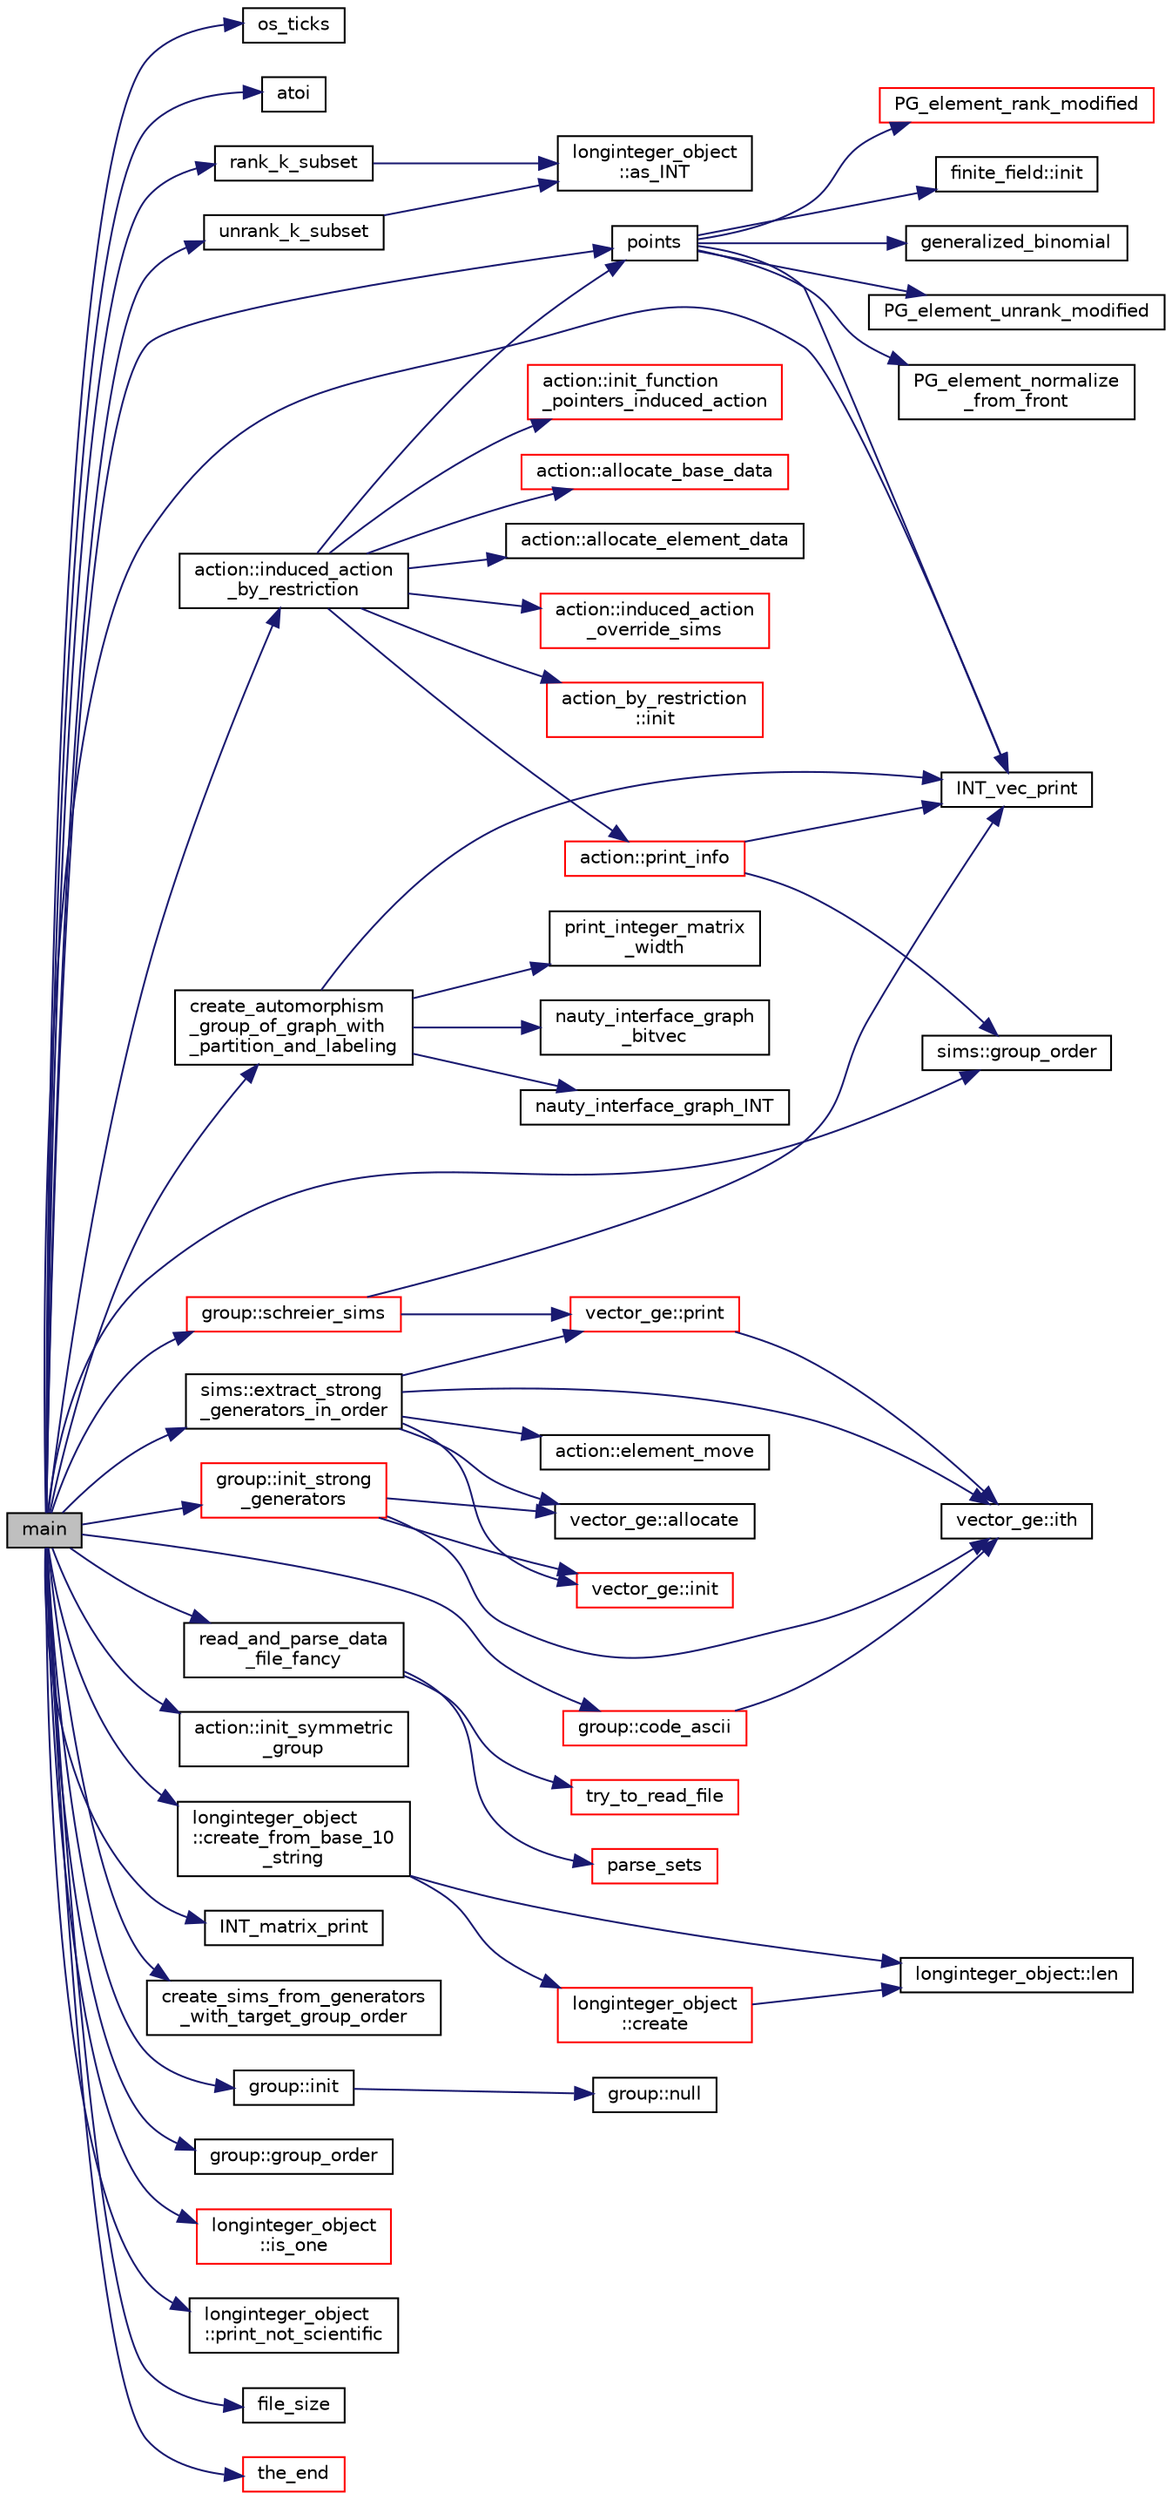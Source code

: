 digraph "main"
{
  edge [fontname="Helvetica",fontsize="10",labelfontname="Helvetica",labelfontsize="10"];
  node [fontname="Helvetica",fontsize="10",shape=record];
  rankdir="LR";
  Node0 [label="main",height=0.2,width=0.4,color="black", fillcolor="grey75", style="filled", fontcolor="black"];
  Node0 -> Node1 [color="midnightblue",fontsize="10",style="solid",fontname="Helvetica"];
  Node1 [label="os_ticks",height=0.2,width=0.4,color="black", fillcolor="white", style="filled",URL="$d5/db4/io__and__os_8h.html#a3da6d2b09e35d569adb7101dffcb5224"];
  Node0 -> Node2 [color="midnightblue",fontsize="10",style="solid",fontname="Helvetica"];
  Node2 [label="atoi",height=0.2,width=0.4,color="black", fillcolor="white", style="filled",URL="$d9/d60/discreta_8h.html#ad0ac71cbcb495289e474437d6b7d7fac"];
  Node0 -> Node3 [color="midnightblue",fontsize="10",style="solid",fontname="Helvetica"];
  Node3 [label="rank_k_subset",height=0.2,width=0.4,color="black", fillcolor="white", style="filled",URL="$d2/d7c/combinatorics_8_c.html#a8ec9127fb82ee9dfa337c897c7060a57"];
  Node3 -> Node4 [color="midnightblue",fontsize="10",style="solid",fontname="Helvetica"];
  Node4 [label="longinteger_object\l::as_INT",height=0.2,width=0.4,color="black", fillcolor="white", style="filled",URL="$dd/d7e/classlonginteger__object.html#afb992d4679a6741acc63c8bcba27971e"];
  Node0 -> Node5 [color="midnightblue",fontsize="10",style="solid",fontname="Helvetica"];
  Node5 [label="INT_vec_print",height=0.2,width=0.4,color="black", fillcolor="white", style="filled",URL="$df/dbf/sajeeb_8_c.html#a79a5901af0b47dd0d694109543c027fe"];
  Node0 -> Node6 [color="midnightblue",fontsize="10",style="solid",fontname="Helvetica"];
  Node6 [label="unrank_k_subset",height=0.2,width=0.4,color="black", fillcolor="white", style="filled",URL="$d2/d7c/combinatorics_8_c.html#a709dbec12f4da5bb02b9352d45a2c77d"];
  Node6 -> Node4 [color="midnightblue",fontsize="10",style="solid",fontname="Helvetica"];
  Node0 -> Node7 [color="midnightblue",fontsize="10",style="solid",fontname="Helvetica"];
  Node7 [label="points",height=0.2,width=0.4,color="black", fillcolor="white", style="filled",URL="$d7/d83/points_8_c.html#a8a498513b4415e1a4628a70fb6b26817"];
  Node7 -> Node8 [color="midnightblue",fontsize="10",style="solid",fontname="Helvetica"];
  Node8 [label="finite_field::init",height=0.2,width=0.4,color="black", fillcolor="white", style="filled",URL="$df/d5a/classfinite__field.html#a13e75e8165b27464935b50368ee8313c"];
  Node7 -> Node9 [color="midnightblue",fontsize="10",style="solid",fontname="Helvetica"];
  Node9 [label="generalized_binomial",height=0.2,width=0.4,color="black", fillcolor="white", style="filled",URL="$d2/d7c/combinatorics_8_c.html#a24762dc22e45175d18ec1ec1d2556ae8"];
  Node7 -> Node10 [color="midnightblue",fontsize="10",style="solid",fontname="Helvetica"];
  Node10 [label="PG_element_unrank_modified",height=0.2,width=0.4,color="black", fillcolor="white", style="filled",URL="$d4/d67/geometry_8h.html#a83ae9b605d496f6a90345303f6efae64"];
  Node7 -> Node5 [color="midnightblue",fontsize="10",style="solid",fontname="Helvetica"];
  Node7 -> Node11 [color="midnightblue",fontsize="10",style="solid",fontname="Helvetica"];
  Node11 [label="PG_element_normalize\l_from_front",height=0.2,width=0.4,color="black", fillcolor="white", style="filled",URL="$d4/d67/geometry_8h.html#af675caf5f9975573455c8d93cb56bf95"];
  Node7 -> Node12 [color="midnightblue",fontsize="10",style="solid",fontname="Helvetica"];
  Node12 [label="PG_element_rank_modified",height=0.2,width=0.4,color="red", fillcolor="white", style="filled",URL="$d4/d67/geometry_8h.html#a9cd1a8bf5b88a038e33862f6c2c3dd36"];
  Node0 -> Node14 [color="midnightblue",fontsize="10",style="solid",fontname="Helvetica"];
  Node14 [label="read_and_parse_data\l_file_fancy",height=0.2,width=0.4,color="black", fillcolor="white", style="filled",URL="$d5/db4/io__and__os_8h.html#aeb8585c8a2e92cfdfbe73d8995800de8"];
  Node14 -> Node15 [color="midnightblue",fontsize="10",style="solid",fontname="Helvetica"];
  Node15 [label="try_to_read_file",height=0.2,width=0.4,color="red", fillcolor="white", style="filled",URL="$d4/d74/util_8_c.html#a1097b6ad7e39d3771b7e6a2fcb9326e9"];
  Node14 -> Node19 [color="midnightblue",fontsize="10",style="solid",fontname="Helvetica"];
  Node19 [label="parse_sets",height=0.2,width=0.4,color="red", fillcolor="white", style="filled",URL="$d4/d74/util_8_c.html#a1612628db54b7daaa67b440f2343b240"];
  Node0 -> Node22 [color="midnightblue",fontsize="10",style="solid",fontname="Helvetica"];
  Node22 [label="action::init_symmetric\l_group",height=0.2,width=0.4,color="black", fillcolor="white", style="filled",URL="$d2/d86/classaction.html#ac6d0d7bdfba9eb39febe3c2f0bd38281"];
  Node0 -> Node23 [color="midnightblue",fontsize="10",style="solid",fontname="Helvetica"];
  Node23 [label="longinteger_object\l::create_from_base_10\l_string",height=0.2,width=0.4,color="black", fillcolor="white", style="filled",URL="$dd/d7e/classlonginteger__object.html#a150fd7670370aa1e497d07a9b5038d09"];
  Node23 -> Node24 [color="midnightblue",fontsize="10",style="solid",fontname="Helvetica"];
  Node24 [label="longinteger_object::len",height=0.2,width=0.4,color="black", fillcolor="white", style="filled",URL="$dd/d7e/classlonginteger__object.html#a0bfeae35be8a6fd44ed7f76413596ab1"];
  Node23 -> Node25 [color="midnightblue",fontsize="10",style="solid",fontname="Helvetica"];
  Node25 [label="longinteger_object\l::create",height=0.2,width=0.4,color="red", fillcolor="white", style="filled",URL="$dd/d7e/classlonginteger__object.html#a95d2eebc60849c3963a49298b1f498c2"];
  Node25 -> Node24 [color="midnightblue",fontsize="10",style="solid",fontname="Helvetica"];
  Node0 -> Node30 [color="midnightblue",fontsize="10",style="solid",fontname="Helvetica"];
  Node30 [label="INT_matrix_print",height=0.2,width=0.4,color="black", fillcolor="white", style="filled",URL="$d5/db4/io__and__os_8h.html#afd4180a24bef3a2b584668a4eaf607ff"];
  Node0 -> Node31 [color="midnightblue",fontsize="10",style="solid",fontname="Helvetica"];
  Node31 [label="create_automorphism\l_group_of_graph_with\l_partition_and_labeling",height=0.2,width=0.4,color="black", fillcolor="white", style="filled",URL="$d5/d90/action__global_8_c.html#a053822b1b3dac057bedfa4b69c842962"];
  Node31 -> Node32 [color="midnightblue",fontsize="10",style="solid",fontname="Helvetica"];
  Node32 [label="nauty_interface_graph\l_bitvec",height=0.2,width=0.4,color="black", fillcolor="white", style="filled",URL="$d5/de6/graph__theory__nauty_8h.html#abe4281e898698702cba0d232e28739d9"];
  Node31 -> Node33 [color="midnightblue",fontsize="10",style="solid",fontname="Helvetica"];
  Node33 [label="nauty_interface_graph_INT",height=0.2,width=0.4,color="black", fillcolor="white", style="filled",URL="$d5/de6/graph__theory__nauty_8h.html#a4e706766ff9e4a639f8dae923220b1fb"];
  Node31 -> Node5 [color="midnightblue",fontsize="10",style="solid",fontname="Helvetica"];
  Node31 -> Node34 [color="midnightblue",fontsize="10",style="solid",fontname="Helvetica"];
  Node34 [label="print_integer_matrix\l_width",height=0.2,width=0.4,color="black", fillcolor="white", style="filled",URL="$d5/db4/io__and__os_8h.html#aa78f3e73fc2179251bd15adbcc31573f"];
  Node0 -> Node35 [color="midnightblue",fontsize="10",style="solid",fontname="Helvetica"];
  Node35 [label="sims::group_order",height=0.2,width=0.4,color="black", fillcolor="white", style="filled",URL="$d9/df3/classsims.html#aa442445175656570fa35febbe790efad"];
  Node0 -> Node36 [color="midnightblue",fontsize="10",style="solid",fontname="Helvetica"];
  Node36 [label="action::induced_action\l_by_restriction",height=0.2,width=0.4,color="black", fillcolor="white", style="filled",URL="$d2/d86/classaction.html#a37c21f74a97c921d882a308370c06357"];
  Node36 -> Node37 [color="midnightblue",fontsize="10",style="solid",fontname="Helvetica"];
  Node37 [label="action::print_info",height=0.2,width=0.4,color="red", fillcolor="white", style="filled",URL="$d2/d86/classaction.html#a6f89e493e5c5a32e5c3b8963d438ce86"];
  Node37 -> Node5 [color="midnightblue",fontsize="10",style="solid",fontname="Helvetica"];
  Node37 -> Node35 [color="midnightblue",fontsize="10",style="solid",fontname="Helvetica"];
  Node36 -> Node40 [color="midnightblue",fontsize="10",style="solid",fontname="Helvetica"];
  Node40 [label="action_by_restriction\l::init",height=0.2,width=0.4,color="red", fillcolor="white", style="filled",URL="$d1/d7e/classaction__by__restriction.html#af98e88c513afe51527082f11aac571f8"];
  Node36 -> Node7 [color="midnightblue",fontsize="10",style="solid",fontname="Helvetica"];
  Node36 -> Node45 [color="midnightblue",fontsize="10",style="solid",fontname="Helvetica"];
  Node45 [label="action::init_function\l_pointers_induced_action",height=0.2,width=0.4,color="red", fillcolor="white", style="filled",URL="$d2/d86/classaction.html#a3b9287d084b24f7a3b9532a7589c58de"];
  Node36 -> Node486 [color="midnightblue",fontsize="10",style="solid",fontname="Helvetica"];
  Node486 [label="action::allocate_base_data",height=0.2,width=0.4,color="red", fillcolor="white", style="filled",URL="$d2/d86/classaction.html#a345fa8dfbb60c8a100ab4dd80a966b1b"];
  Node36 -> Node489 [color="midnightblue",fontsize="10",style="solid",fontname="Helvetica"];
  Node489 [label="action::allocate_element_data",height=0.2,width=0.4,color="black", fillcolor="white", style="filled",URL="$d2/d86/classaction.html#adc5f98db8315bfd17fcd2fbb437d8f60"];
  Node36 -> Node490 [color="midnightblue",fontsize="10",style="solid",fontname="Helvetica"];
  Node490 [label="action::induced_action\l_override_sims",height=0.2,width=0.4,color="red", fillcolor="white", style="filled",URL="$d2/d86/classaction.html#ac8cc7d4543f6ef75a04777bd82ca244b"];
  Node0 -> Node506 [color="midnightblue",fontsize="10",style="solid",fontname="Helvetica"];
  Node506 [label="sims::extract_strong\l_generators_in_order",height=0.2,width=0.4,color="black", fillcolor="white", style="filled",URL="$d9/df3/classsims.html#aeaf4ae6bb916342a66470730af69923a"];
  Node506 -> Node385 [color="midnightblue",fontsize="10",style="solid",fontname="Helvetica"];
  Node385 [label="vector_ge::init",height=0.2,width=0.4,color="red", fillcolor="white", style="filled",URL="$d4/d6e/classvector__ge.html#afe1d6befd1f1501e6be34afbaa9d30a8"];
  Node506 -> Node387 [color="midnightblue",fontsize="10",style="solid",fontname="Helvetica"];
  Node387 [label="vector_ge::allocate",height=0.2,width=0.4,color="black", fillcolor="white", style="filled",URL="$d4/d6e/classvector__ge.html#a35b062a9201b30f0a87bf87702d243ae"];
  Node506 -> Node58 [color="midnightblue",fontsize="10",style="solid",fontname="Helvetica"];
  Node58 [label="action::element_move",height=0.2,width=0.4,color="black", fillcolor="white", style="filled",URL="$d2/d86/classaction.html#a550947491bbb534d3d7951f50198a874"];
  Node506 -> Node55 [color="midnightblue",fontsize="10",style="solid",fontname="Helvetica"];
  Node55 [label="vector_ge::ith",height=0.2,width=0.4,color="black", fillcolor="white", style="filled",URL="$d4/d6e/classvector__ge.html#a1ff002e8b746a9beb119d57dcd4a15ff"];
  Node506 -> Node389 [color="midnightblue",fontsize="10",style="solid",fontname="Helvetica"];
  Node389 [label="vector_ge::print",height=0.2,width=0.4,color="red", fillcolor="white", style="filled",URL="$d4/d6e/classvector__ge.html#a0d260cce035c20b32d7989c50670aa8a"];
  Node389 -> Node55 [color="midnightblue",fontsize="10",style="solid",fontname="Helvetica"];
  Node0 -> Node507 [color="midnightblue",fontsize="10",style="solid",fontname="Helvetica"];
  Node507 [label="create_sims_from_generators\l_with_target_group_order",height=0.2,width=0.4,color="black", fillcolor="white", style="filled",URL="$d2/d3a/group__theory_8h.html#ad6f0d6c8d1993d509920e0e16dbfb2f2"];
  Node0 -> Node508 [color="midnightblue",fontsize="10",style="solid",fontname="Helvetica"];
  Node508 [label="group::init",height=0.2,width=0.4,color="black", fillcolor="white", style="filled",URL="$d1/db7/classgroup.html#a9f5de0500658e265332c7f62c0d3962d"];
  Node508 -> Node509 [color="midnightblue",fontsize="10",style="solid",fontname="Helvetica"];
  Node509 [label="group::null",height=0.2,width=0.4,color="black", fillcolor="white", style="filled",URL="$d1/db7/classgroup.html#a25f33ef4c9370d6cefa29b0c49f64a18"];
  Node0 -> Node510 [color="midnightblue",fontsize="10",style="solid",fontname="Helvetica"];
  Node510 [label="group::init_strong\l_generators",height=0.2,width=0.4,color="red", fillcolor="white", style="filled",URL="$d1/db7/classgroup.html#aca8ce81c001eb5871118ed21676f3519"];
  Node510 -> Node385 [color="midnightblue",fontsize="10",style="solid",fontname="Helvetica"];
  Node510 -> Node387 [color="midnightblue",fontsize="10",style="solid",fontname="Helvetica"];
  Node510 -> Node55 [color="midnightblue",fontsize="10",style="solid",fontname="Helvetica"];
  Node0 -> Node512 [color="midnightblue",fontsize="10",style="solid",fontname="Helvetica"];
  Node512 [label="group::schreier_sims",height=0.2,width=0.4,color="red", fillcolor="white", style="filled",URL="$d1/db7/classgroup.html#a224ed784f302897ca0c0e578446afa08"];
  Node512 -> Node389 [color="midnightblue",fontsize="10",style="solid",fontname="Helvetica"];
  Node512 -> Node5 [color="midnightblue",fontsize="10",style="solid",fontname="Helvetica"];
  Node0 -> Node519 [color="midnightblue",fontsize="10",style="solid",fontname="Helvetica"];
  Node519 [label="group::group_order",height=0.2,width=0.4,color="black", fillcolor="white", style="filled",URL="$d1/db7/classgroup.html#a2d70bcf6a1495e7fb8e16ba7dfadb725"];
  Node0 -> Node520 [color="midnightblue",fontsize="10",style="solid",fontname="Helvetica"];
  Node520 [label="longinteger_object\l::is_one",height=0.2,width=0.4,color="red", fillcolor="white", style="filled",URL="$dd/d7e/classlonginteger__object.html#adeab597c8bb66f36eb085f046d1df656"];
  Node0 -> Node522 [color="midnightblue",fontsize="10",style="solid",fontname="Helvetica"];
  Node522 [label="longinteger_object\l::print_not_scientific",height=0.2,width=0.4,color="black", fillcolor="white", style="filled",URL="$dd/d7e/classlonginteger__object.html#ab80ea5c103cf97de662da3f1c79b2dd4"];
  Node0 -> Node523 [color="midnightblue",fontsize="10",style="solid",fontname="Helvetica"];
  Node523 [label="group::code_ascii",height=0.2,width=0.4,color="red", fillcolor="white", style="filled",URL="$d1/db7/classgroup.html#abb93ebcd087d3f1146f32c2b5203f913"];
  Node523 -> Node55 [color="midnightblue",fontsize="10",style="solid",fontname="Helvetica"];
  Node0 -> Node527 [color="midnightblue",fontsize="10",style="solid",fontname="Helvetica"];
  Node527 [label="file_size",height=0.2,width=0.4,color="black", fillcolor="white", style="filled",URL="$df/dbf/sajeeb_8_c.html#a5c37cf5785204b6e9adf647dc14d0e50"];
  Node0 -> Node335 [color="midnightblue",fontsize="10",style="solid",fontname="Helvetica"];
  Node335 [label="the_end",height=0.2,width=0.4,color="red", fillcolor="white", style="filled",URL="$d9/d60/discreta_8h.html#a3ebbd3ccb665a9f78deaa7408577b60c"];
}
